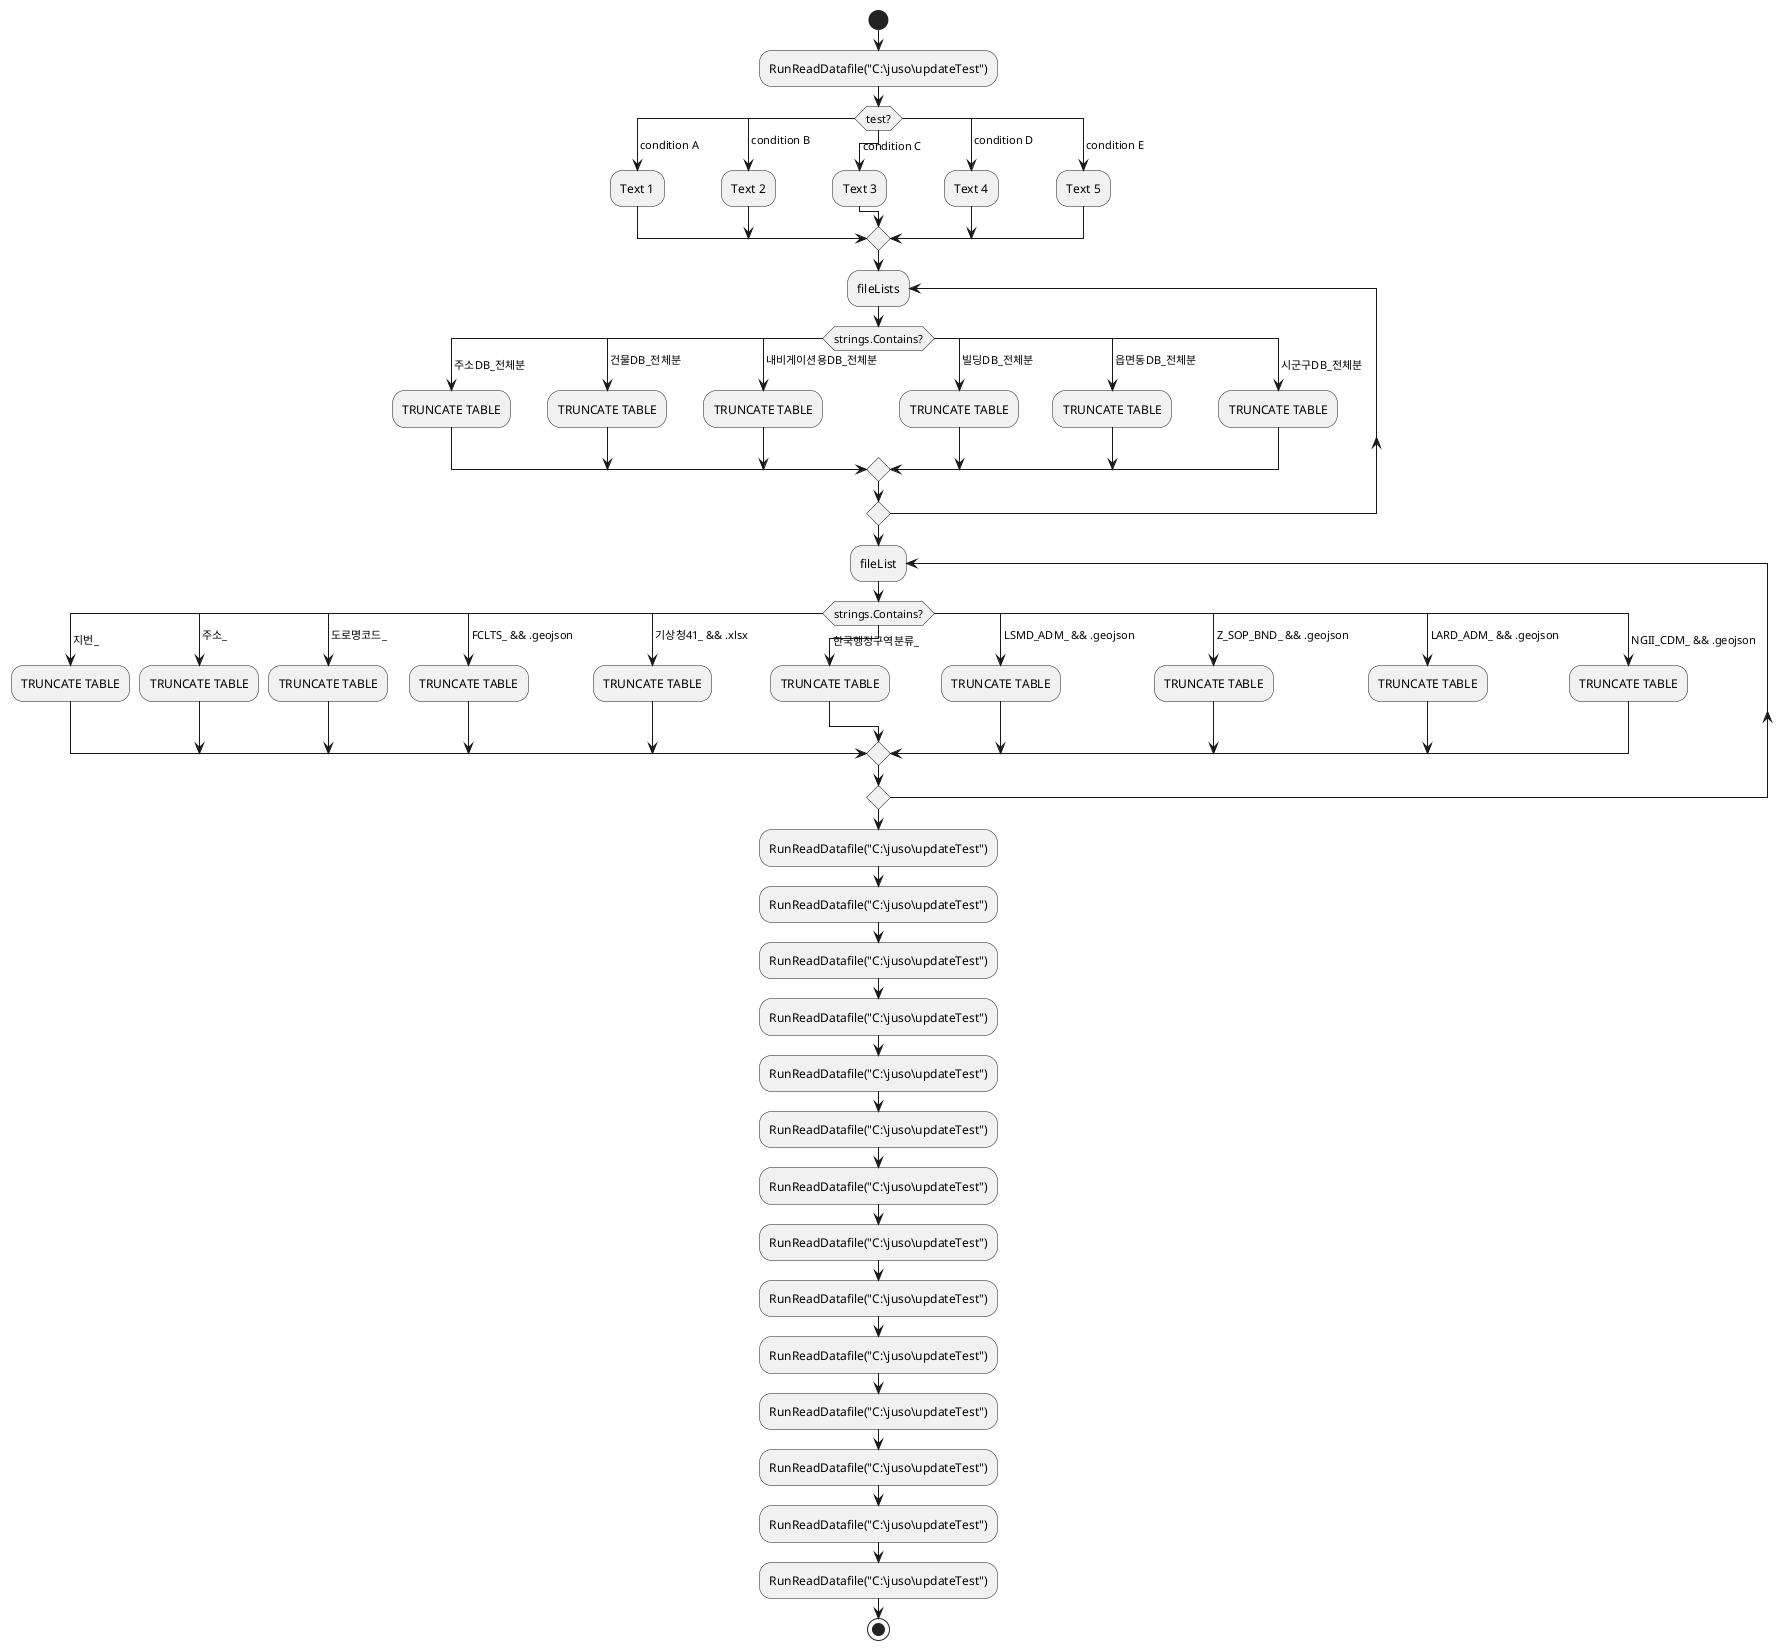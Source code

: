 @startuml
'https://plantuml.com/activity-diagram-beta

start
:RunReadDatafile("C:\\juso\\updateTest");
switch (test?)
case ( condition A )
  :Text 1;
case ( condition B )
  :Text 2;
case ( condition C )
  :Text 3;

case ( condition D )
  :Text 4;
case ( condition E )
  :Text 5;

endswitch

repeat:fileLists;
    switch (strings.Contains?)
    case ( 주소DB_전체분 )
      :TRUNCATE TABLE;
    case ( 건물DB_전체분 )
      :TRUNCATE TABLE;
    case ( 내비게이션용DB_전체분 )
      :TRUNCATE TABLE;
    case ( 빌딩DB_전체분)
      :TRUNCATE TABLE;
    case ( 읍면동DB_전체분 )
      :TRUNCATE TABLE;
    case ( 시군구DB_전체분 )
      :TRUNCATE TABLE;
    endswitch

-> ;
repeat while

repeat:fileList;
    switch (strings.Contains?)
    case ( 지번_ )
      :TRUNCATE TABLE;
    case ( 주소_ )
      :TRUNCATE TABLE;
    case ( 도로명코드_ )
      :TRUNCATE TABLE;
    case ( FCLTS_ && .geojson)
      :TRUNCATE TABLE;
    case ( 기상청41_ && .xlsx )
      :TRUNCATE TABLE;
    case ( 한국행정구역분류_ )
      :TRUNCATE TABLE;
    case ( LSMD_ADM_ && .geojson)
      :TRUNCATE TABLE;
    case ( Z_SOP_BND_ && .geojson)
     :TRUNCATE TABLE;
    case ( LARD_ADM_ && .geojson)
     :TRUNCATE TABLE;
    case ( NGII_CDM_ && .geojson)
     :TRUNCATE TABLE;
    endswitch

-> ;
repeat while


:RunReadDatafile("C:\\juso\\updateTest");
:RunReadDatafile("C:\\juso\\updateTest");
:RunReadDatafile("C:\\juso\\updateTest");
:RunReadDatafile("C:\\juso\\updateTest");
:RunReadDatafile("C:\\juso\\updateTest");
:RunReadDatafile("C:\\juso\\updateTest");
:RunReadDatafile("C:\\juso\\updateTest");
:RunReadDatafile("C:\\juso\\updateTest");
:RunReadDatafile("C:\\juso\\updateTest");
:RunReadDatafile("C:\\juso\\updateTest");
:RunReadDatafile("C:\\juso\\updateTest");
:RunReadDatafile("C:\\juso\\updateTest");
:RunReadDatafile("C:\\juso\\updateTest");
:RunReadDatafile("C:\\juso\\updateTest");

stop
@enduml
